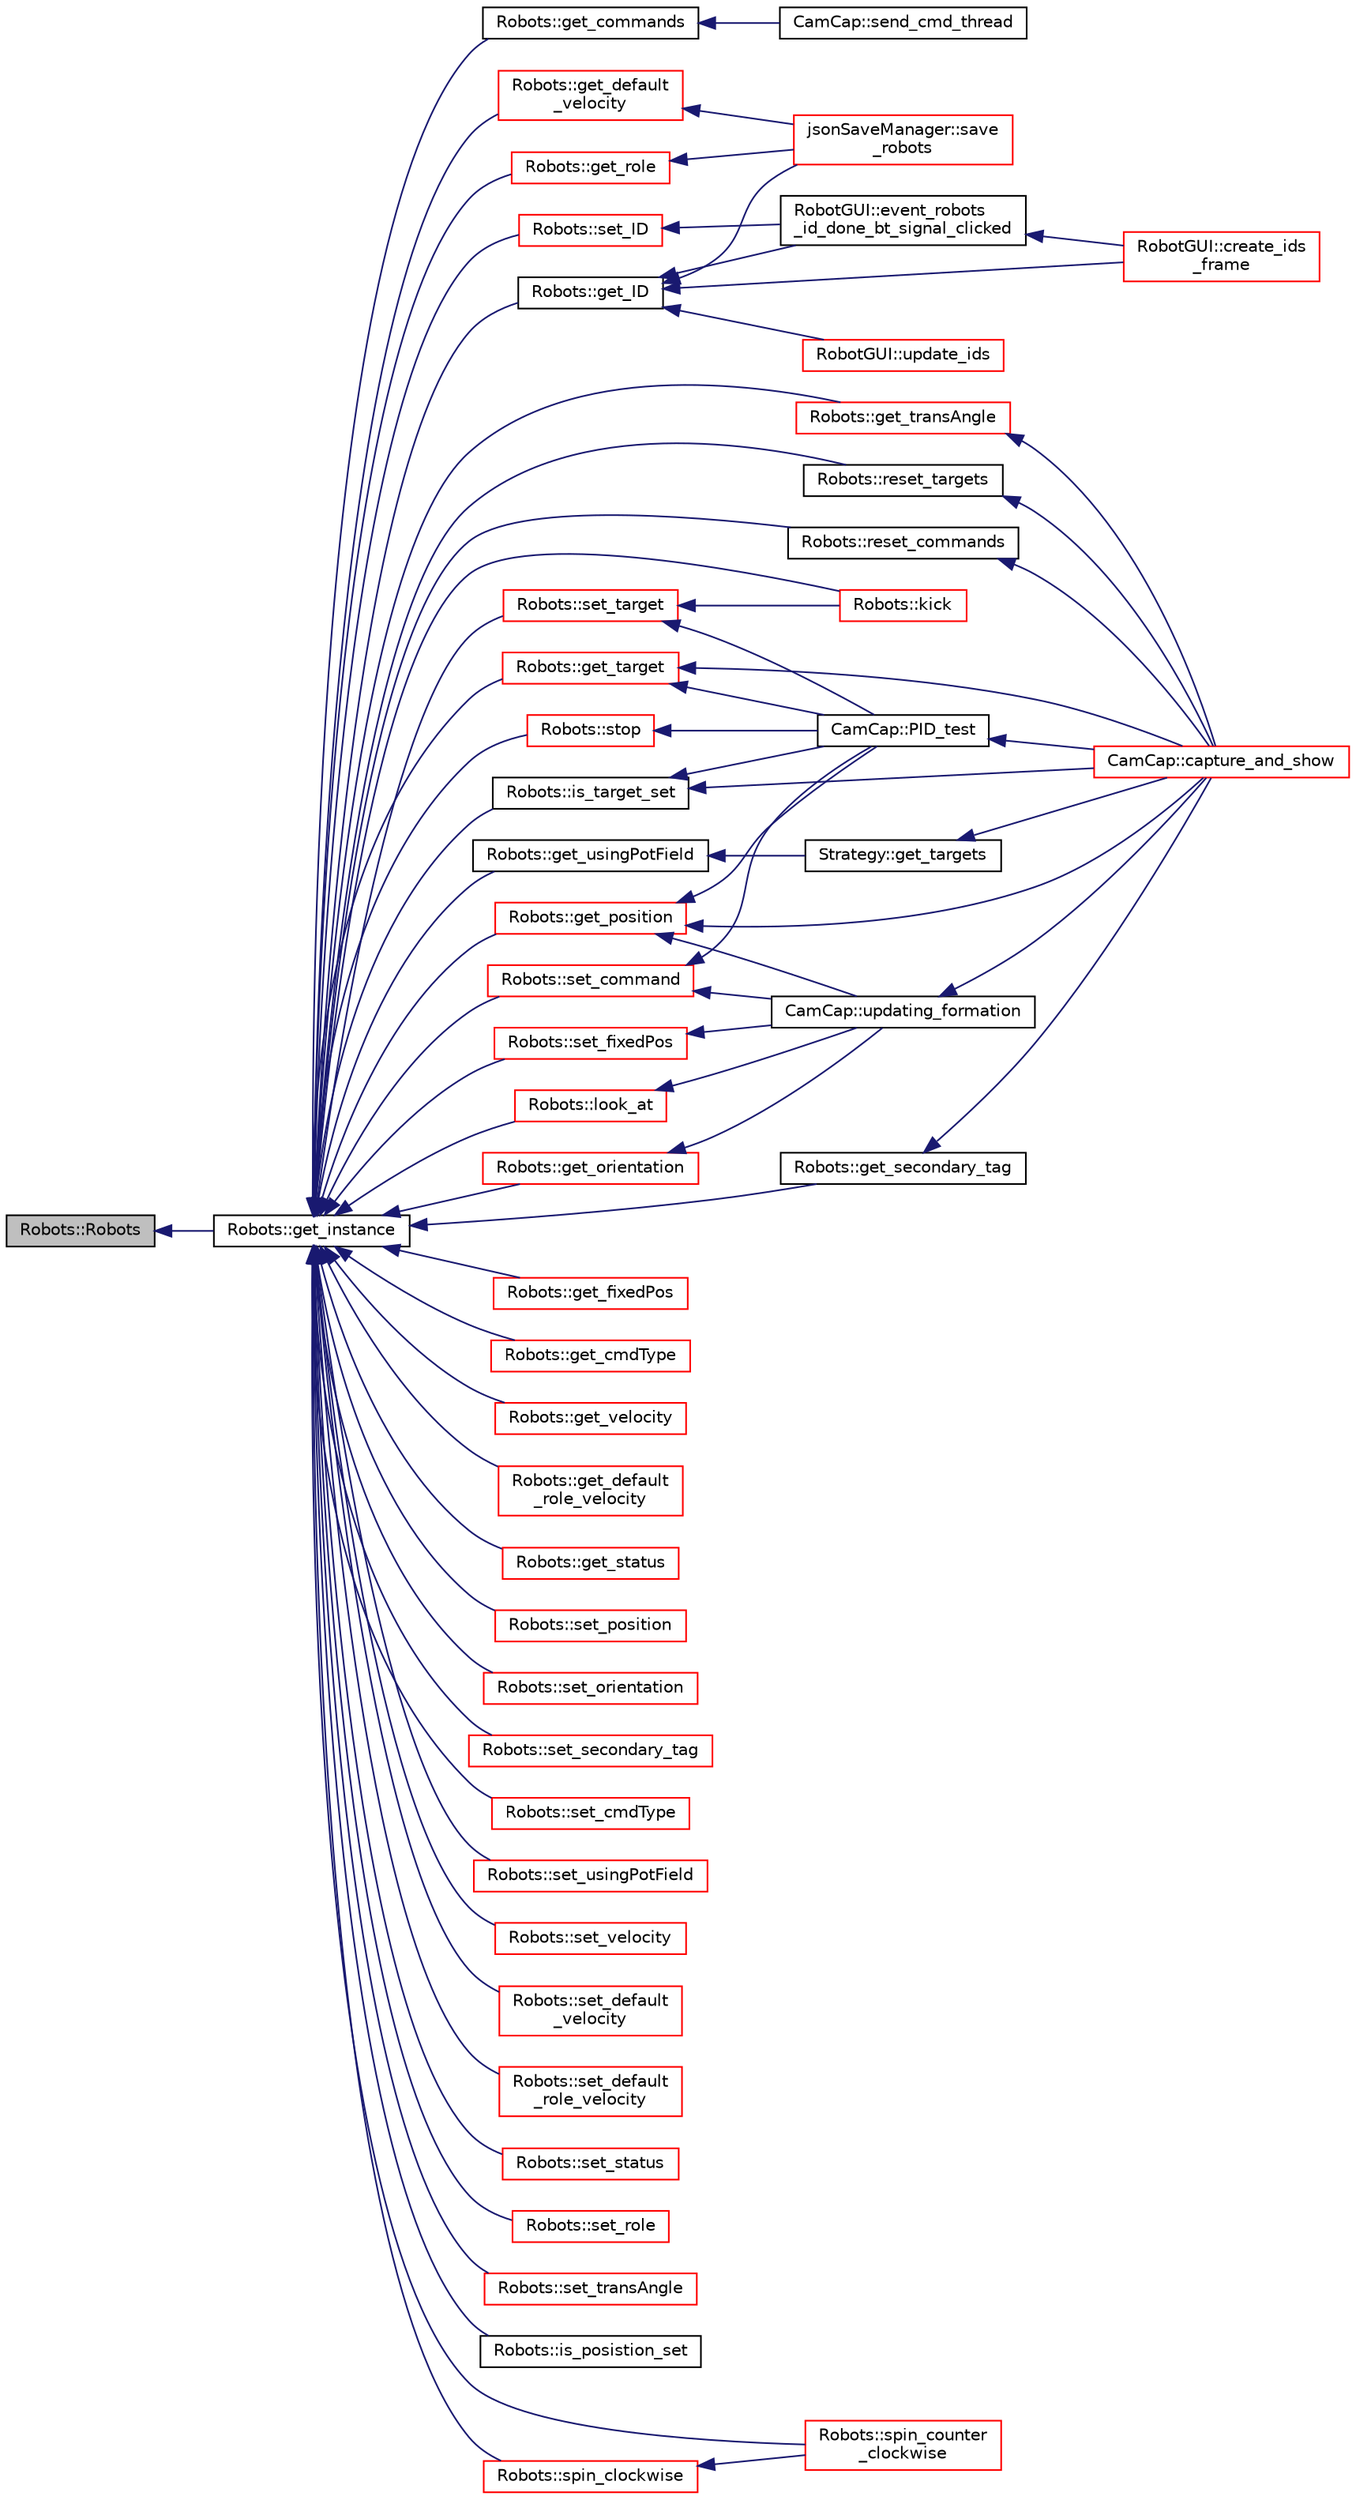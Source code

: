 digraph "Robots::Robots"
{
 // INTERACTIVE_SVG=YES
  edge [fontname="Helvetica",fontsize="10",labelfontname="Helvetica",labelfontsize="10"];
  node [fontname="Helvetica",fontsize="10",shape=record];
  rankdir="LR";
  Node1 [label="Robots::Robots",height=0.2,width=0.4,color="black", fillcolor="grey75", style="filled", fontcolor="black"];
  Node1 -> Node2 [dir="back",color="midnightblue",fontsize="10",style="solid",fontname="Helvetica"];
  Node2 [label="Robots::get_instance",height=0.2,width=0.4,color="black", fillcolor="white", style="filled",URL="$class_robots.html#a589bce74db5f34af384952d48435168f"];
  Node2 -> Node3 [dir="back",color="midnightblue",fontsize="10",style="solid",fontname="Helvetica"];
  Node3 [label="Robots::get_commands",height=0.2,width=0.4,color="black", fillcolor="white", style="filled",URL="$class_robots.html#a34e3959011295509ab032e3d96b3cd61",tooltip="GETTERS. "];
  Node3 -> Node4 [dir="back",color="midnightblue",fontsize="10",style="solid",fontname="Helvetica"];
  Node4 [label="CamCap::send_cmd_thread",height=0.2,width=0.4,color="black", fillcolor="white", style="filled",URL="$class_cam_cap.html#a0f09ee70dc70ffad088a87bd3011592d",tooltip="Send robots to its estimated positions. "];
  Node2 -> Node5 [dir="back",color="midnightblue",fontsize="10",style="solid",fontname="Helvetica"];
  Node5 [label="Robots::get_ID",height=0.2,width=0.4,color="black", fillcolor="white", style="filled",URL="$class_robots.html#a306bb88b37b41cff35018d51d8228d65"];
  Node5 -> Node6 [dir="back",color="midnightblue",fontsize="10",style="solid",fontname="Helvetica"];
  Node6 [label="jsonSaveManager::save\l_robots",height=0.2,width=0.4,color="red", fillcolor="white", style="filled",URL="$classjson_save_manager.html#ad5acf46f5a0620389055c16c3faa2519",tooltip="Save robot configurations from interface to our JSON object. "];
  Node5 -> Node12 [dir="back",color="midnightblue",fontsize="10",style="solid",fontname="Helvetica"];
  Node12 [label="RobotGUI::update_ids",height=0.2,width=0.4,color="red", fillcolor="white", style="filled",URL="$class_robot_g_u_i.html#adb3915e1e117c2d3c1b66607c793819f"];
  Node5 -> Node20 [dir="back",color="midnightblue",fontsize="10",style="solid",fontname="Helvetica"];
  Node20 [label="RobotGUI::create_ids\l_frame",height=0.2,width=0.4,color="red", fillcolor="white", style="filled",URL="$class_robot_g_u_i.html#a0aa53fbc31e2740779cb078f440a4891"];
  Node5 -> Node22 [dir="back",color="midnightblue",fontsize="10",style="solid",fontname="Helvetica"];
  Node22 [label="RobotGUI::event_robots\l_id_done_bt_signal_clicked",height=0.2,width=0.4,color="black", fillcolor="white", style="filled",URL="$class_robot_g_u_i.html#a92e50bc76f093abdd93e6c4eddb40a63"];
  Node22 -> Node20 [dir="back",color="midnightblue",fontsize="10",style="solid",fontname="Helvetica"];
  Node2 -> Node23 [dir="back",color="midnightblue",fontsize="10",style="solid",fontname="Helvetica"];
  Node23 [label="Robots::get_usingPotField",height=0.2,width=0.4,color="black", fillcolor="white", style="filled",URL="$class_robots.html#a42f3e3d3b1d8c41ad6180a03427458bf"];
  Node23 -> Node24 [dir="back",color="midnightblue",fontsize="10",style="solid",fontname="Helvetica"];
  Node24 [label="Strategy::get_targets",height=0.2,width=0.4,color="black", fillcolor="white", style="filled",URL="$class_strategy.html#ab1c455b23e8b7f3377132a3e243f8f76"];
  Node24 -> Node25 [dir="back",color="midnightblue",fontsize="10",style="solid",fontname="Helvetica"];
  Node25 [label="CamCap::capture_and_show",height=0.2,width=0.4,color="red", fillcolor="white", style="filled",URL="$class_cam_cap.html#a87f384c5fec40a0ccfd7833347fec0df",tooltip="Captures camera frames and shows it in the interface. "];
  Node2 -> Node26 [dir="back",color="midnightblue",fontsize="10",style="solid",fontname="Helvetica"];
  Node26 [label="Robots::get_position",height=0.2,width=0.4,color="red", fillcolor="white", style="filled",URL="$class_robots.html#a1fca8f2f5070176faa6ba1efa2f1ff14"];
  Node26 -> Node25 [dir="back",color="midnightblue",fontsize="10",style="solid",fontname="Helvetica"];
  Node26 -> Node27 [dir="back",color="midnightblue",fontsize="10",style="solid",fontname="Helvetica"];
  Node27 [label="CamCap::updating_formation",height=0.2,width=0.4,color="black", fillcolor="white", style="filled",URL="$class_cam_cap.html#a8bab2cf2a40f386ab20480cfc83ac77c",tooltip="Sends robots to the target position and orientation. "];
  Node27 -> Node25 [dir="back",color="midnightblue",fontsize="10",style="solid",fontname="Helvetica"];
  Node26 -> Node28 [dir="back",color="midnightblue",fontsize="10",style="solid",fontname="Helvetica"];
  Node28 [label="CamCap::PID_test",height=0.2,width=0.4,color="black", fillcolor="white", style="filled",URL="$class_cam_cap.html#a93f8ee79ed618c215139e40eb0485c9f",tooltip="Executes the &#39;PID Test on click&#39; at the control panel. "];
  Node28 -> Node25 [dir="back",color="midnightblue",fontsize="10",style="solid",fontname="Helvetica"];
  Node2 -> Node45 [dir="back",color="midnightblue",fontsize="10",style="solid",fontname="Helvetica"];
  Node45 [label="Robots::get_target",height=0.2,width=0.4,color="red", fillcolor="white", style="filled",URL="$class_robots.html#a8a4fe339df4823e45cf34d9fb8daa64b"];
  Node45 -> Node25 [dir="back",color="midnightblue",fontsize="10",style="solid",fontname="Helvetica"];
  Node45 -> Node28 [dir="back",color="midnightblue",fontsize="10",style="solid",fontname="Helvetica"];
  Node2 -> Node47 [dir="back",color="midnightblue",fontsize="10",style="solid",fontname="Helvetica"];
  Node47 [label="Robots::get_orientation",height=0.2,width=0.4,color="red", fillcolor="white", style="filled",URL="$class_robots.html#ae1d0829c1089322c8fac5830f65b13a0"];
  Node47 -> Node27 [dir="back",color="midnightblue",fontsize="10",style="solid",fontname="Helvetica"];
  Node2 -> Node48 [dir="back",color="midnightblue",fontsize="10",style="solid",fontname="Helvetica"];
  Node48 [label="Robots::get_secondary_tag",height=0.2,width=0.4,color="black", fillcolor="white", style="filled",URL="$class_robots.html#a2ebc2bd5efa2313e9f39d676fa70f86a"];
  Node48 -> Node25 [dir="back",color="midnightblue",fontsize="10",style="solid",fontname="Helvetica"];
  Node2 -> Node49 [dir="back",color="midnightblue",fontsize="10",style="solid",fontname="Helvetica"];
  Node49 [label="Robots::get_fixedPos",height=0.2,width=0.4,color="red", fillcolor="white", style="filled",URL="$class_robots.html#af1b330514c96d1cac03a895007b8b54e"];
  Node2 -> Node50 [dir="back",color="midnightblue",fontsize="10",style="solid",fontname="Helvetica"];
  Node50 [label="Robots::get_cmdType",height=0.2,width=0.4,color="red", fillcolor="white", style="filled",URL="$class_robots.html#abc1028ef8481db1426eb5a093c554ac9"];
  Node2 -> Node51 [dir="back",color="midnightblue",fontsize="10",style="solid",fontname="Helvetica"];
  Node51 [label="Robots::get_velocity",height=0.2,width=0.4,color="red", fillcolor="white", style="filled",URL="$class_robots.html#ac2b2d9709dd5d86723d9dc00dddaabaf"];
  Node2 -> Node53 [dir="back",color="midnightblue",fontsize="10",style="solid",fontname="Helvetica"];
  Node53 [label="Robots::get_default\l_velocity",height=0.2,width=0.4,color="red", fillcolor="white", style="filled",URL="$class_robots.html#a3b226dd339a3b7a41c120f7d6a1bc515"];
  Node53 -> Node6 [dir="back",color="midnightblue",fontsize="10",style="solid",fontname="Helvetica"];
  Node2 -> Node54 [dir="back",color="midnightblue",fontsize="10",style="solid",fontname="Helvetica"];
  Node54 [label="Robots::get_default\l_role_velocity",height=0.2,width=0.4,color="red", fillcolor="white", style="filled",URL="$class_robots.html#a4778a7c755c5cca4b5d1e2c3b46fb314"];
  Node2 -> Node57 [dir="back",color="midnightblue",fontsize="10",style="solid",fontname="Helvetica"];
  Node57 [label="Robots::get_role",height=0.2,width=0.4,color="red", fillcolor="white", style="filled",URL="$class_robots.html#ac5cdd16502bd325581fb2d732169a326"];
  Node57 -> Node6 [dir="back",color="midnightblue",fontsize="10",style="solid",fontname="Helvetica"];
  Node2 -> Node60 [dir="back",color="midnightblue",fontsize="10",style="solid",fontname="Helvetica"];
  Node60 [label="Robots::get_status",height=0.2,width=0.4,color="red", fillcolor="white", style="filled",URL="$class_robots.html#abb471ba5ef5331f0488a9490d1af0c86"];
  Node2 -> Node61 [dir="back",color="midnightblue",fontsize="10",style="solid",fontname="Helvetica"];
  Node61 [label="Robots::get_transAngle",height=0.2,width=0.4,color="red", fillcolor="white", style="filled",URL="$class_robots.html#af3cabeacfb88dd920f581939935e76ca"];
  Node61 -> Node25 [dir="back",color="midnightblue",fontsize="10",style="solid",fontname="Helvetica"];
  Node2 -> Node62 [dir="back",color="midnightblue",fontsize="10",style="solid",fontname="Helvetica"];
  Node62 [label="Robots::set_ID",height=0.2,width=0.4,color="red", fillcolor="white", style="filled",URL="$class_robots.html#aea3f1278d0503cd81adc9ceea0a7d1df",tooltip="SETTERS. "];
  Node62 -> Node22 [dir="back",color="midnightblue",fontsize="10",style="solid",fontname="Helvetica"];
  Node2 -> Node63 [dir="back",color="midnightblue",fontsize="10",style="solid",fontname="Helvetica"];
  Node63 [label="Robots::set_position",height=0.2,width=0.4,color="red", fillcolor="white", style="filled",URL="$class_robots.html#a96ac427f418c25db0c74295f75a58cbb"];
  Node2 -> Node66 [dir="back",color="midnightblue",fontsize="10",style="solid",fontname="Helvetica"];
  Node66 [label="Robots::set_orientation",height=0.2,width=0.4,color="red", fillcolor="white", style="filled",URL="$class_robots.html#a9040aa6c409fe67186aaa52f9183b7c1"];
  Node2 -> Node67 [dir="back",color="midnightblue",fontsize="10",style="solid",fontname="Helvetica"];
  Node67 [label="Robots::set_secondary_tag",height=0.2,width=0.4,color="red", fillcolor="white", style="filled",URL="$class_robots.html#a40620e7ef7a3003736ab1c0b82c2b3b2"];
  Node2 -> Node68 [dir="back",color="midnightblue",fontsize="10",style="solid",fontname="Helvetica"];
  Node68 [label="Robots::set_cmdType",height=0.2,width=0.4,color="red", fillcolor="white", style="filled",URL="$class_robots.html#a748870113b457e47bccaf4cd329f4378"];
  Node2 -> Node70 [dir="back",color="midnightblue",fontsize="10",style="solid",fontname="Helvetica"];
  Node70 [label="Robots::set_fixedPos",height=0.2,width=0.4,color="red", fillcolor="white", style="filled",URL="$class_robots.html#a427266e3332ab91bb3a78b5fb61a6c2c"];
  Node70 -> Node27 [dir="back",color="midnightblue",fontsize="10",style="solid",fontname="Helvetica"];
  Node2 -> Node71 [dir="back",color="midnightblue",fontsize="10",style="solid",fontname="Helvetica"];
  Node71 [label="Robots::set_usingPotField",height=0.2,width=0.4,color="red", fillcolor="white", style="filled",URL="$class_robots.html#a51288c53411bda98c5f9cd05f6ef2a82"];
  Node2 -> Node72 [dir="back",color="midnightblue",fontsize="10",style="solid",fontname="Helvetica"];
  Node72 [label="Robots::set_velocity",height=0.2,width=0.4,color="red", fillcolor="white", style="filled",URL="$class_robots.html#ae37da9b7ca9d84bee564c328db139758"];
  Node2 -> Node74 [dir="back",color="midnightblue",fontsize="10",style="solid",fontname="Helvetica"];
  Node74 [label="Robots::set_default\l_velocity",height=0.2,width=0.4,color="red", fillcolor="white", style="filled",URL="$class_robots.html#a54b514022589049ad5ae94ac11a453cd"];
  Node2 -> Node75 [dir="back",color="midnightblue",fontsize="10",style="solid",fontname="Helvetica"];
  Node75 [label="Robots::set_default\l_role_velocity",height=0.2,width=0.4,color="red", fillcolor="white", style="filled",URL="$class_robots.html#ae167e64868239ece6c9f5b35d6f6ba43"];
  Node2 -> Node77 [dir="back",color="midnightblue",fontsize="10",style="solid",fontname="Helvetica"];
  Node77 [label="Robots::set_status",height=0.2,width=0.4,color="red", fillcolor="white", style="filled",URL="$class_robots.html#aa287cd821cfe9c6c65fb5cdfd77c5050"];
  Node2 -> Node78 [dir="back",color="midnightblue",fontsize="10",style="solid",fontname="Helvetica"];
  Node78 [label="Robots::set_role",height=0.2,width=0.4,color="red", fillcolor="white", style="filled",URL="$class_robots.html#a3694b6380b113b7c38a252fd3bbfcca3"];
  Node2 -> Node80 [dir="back",color="midnightblue",fontsize="10",style="solid",fontname="Helvetica"];
  Node80 [label="Robots::set_transAngle",height=0.2,width=0.4,color="red", fillcolor="white", style="filled",URL="$class_robots.html#ac18c807efc15557ce996563bb76451ea"];
  Node2 -> Node81 [dir="back",color="midnightblue",fontsize="10",style="solid",fontname="Helvetica"];
  Node81 [label="Robots::set_target",height=0.2,width=0.4,color="red", fillcolor="white", style="filled",URL="$class_robots.html#ac1cd5c41b6e5d5643b2186ca51699c8f"];
  Node81 -> Node28 [dir="back",color="midnightblue",fontsize="10",style="solid",fontname="Helvetica"];
  Node81 -> Node82 [dir="back",color="midnightblue",fontsize="10",style="solid",fontname="Helvetica"];
  Node82 [label="Robots::kick",height=0.2,width=0.4,color="red", fillcolor="white", style="filled",URL="$class_robots.html#afb5fa179562bd2f6f45c9231c2bbca88"];
  Node2 -> Node83 [dir="back",color="midnightblue",fontsize="10",style="solid",fontname="Helvetica"];
  Node83 [label="Robots::set_command",height=0.2,width=0.4,color="red", fillcolor="white", style="filled",URL="$class_robots.html#ae5034abea0160aac1d77ad154ee77f64"];
  Node83 -> Node27 [dir="back",color="midnightblue",fontsize="10",style="solid",fontname="Helvetica"];
  Node83 -> Node28 [dir="back",color="midnightblue",fontsize="10",style="solid",fontname="Helvetica"];
  Node2 -> Node84 [dir="back",color="midnightblue",fontsize="10",style="solid",fontname="Helvetica"];
  Node84 [label="Robots::reset_targets",height=0.2,width=0.4,color="black", fillcolor="white", style="filled",URL="$class_robots.html#ade0caad007f6bbc5cdb35182a16780b7"];
  Node84 -> Node25 [dir="back",color="midnightblue",fontsize="10",style="solid",fontname="Helvetica"];
  Node2 -> Node85 [dir="back",color="midnightblue",fontsize="10",style="solid",fontname="Helvetica"];
  Node85 [label="Robots::reset_commands",height=0.2,width=0.4,color="black", fillcolor="white", style="filled",URL="$class_robots.html#af9dfd621b03a3c6a52810610abdb6a9d"];
  Node85 -> Node25 [dir="back",color="midnightblue",fontsize="10",style="solid",fontname="Helvetica"];
  Node2 -> Node86 [dir="back",color="midnightblue",fontsize="10",style="solid",fontname="Helvetica"];
  Node86 [label="Robots::is_posistion_set",height=0.2,width=0.4,color="black", fillcolor="white", style="filled",URL="$class_robots.html#ab1028283d9e734acfaa1bfb793a91ada"];
  Node2 -> Node87 [dir="back",color="midnightblue",fontsize="10",style="solid",fontname="Helvetica"];
  Node87 [label="Robots::is_target_set",height=0.2,width=0.4,color="black", fillcolor="white", style="filled",URL="$class_robots.html#ad79a530bb3c696a351f11f5698fb4960"];
  Node87 -> Node25 [dir="back",color="midnightblue",fontsize="10",style="solid",fontname="Helvetica"];
  Node87 -> Node28 [dir="back",color="midnightblue",fontsize="10",style="solid",fontname="Helvetica"];
  Node2 -> Node88 [dir="back",color="midnightblue",fontsize="10",style="solid",fontname="Helvetica"];
  Node88 [label="Robots::stop",height=0.2,width=0.4,color="red", fillcolor="white", style="filled",URL="$class_robots.html#ac3452d86940fa017a16f7be4fe099d89"];
  Node88 -> Node28 [dir="back",color="midnightblue",fontsize="10",style="solid",fontname="Helvetica"];
  Node2 -> Node89 [dir="back",color="midnightblue",fontsize="10",style="solid",fontname="Helvetica"];
  Node89 [label="Robots::spin_clockwise",height=0.2,width=0.4,color="red", fillcolor="white", style="filled",URL="$class_robots.html#a6bd2e21654da3f7c3acc380a2b838240"];
  Node89 -> Node90 [dir="back",color="midnightblue",fontsize="10",style="solid",fontname="Helvetica"];
  Node90 [label="Robots::spin_counter\l_clockwise",height=0.2,width=0.4,color="red", fillcolor="white", style="filled",URL="$class_robots.html#a54c13103d74e172273acf2e56ba5e8fb"];
  Node2 -> Node90 [dir="back",color="midnightblue",fontsize="10",style="solid",fontname="Helvetica"];
  Node2 -> Node91 [dir="back",color="midnightblue",fontsize="10",style="solid",fontname="Helvetica"];
  Node91 [label="Robots::look_at",height=0.2,width=0.4,color="red", fillcolor="white", style="filled",URL="$class_robots.html#a3b307142c41d7adc7614e6e4f2caf16b"];
  Node91 -> Node27 [dir="back",color="midnightblue",fontsize="10",style="solid",fontname="Helvetica"];
  Node2 -> Node82 [dir="back",color="midnightblue",fontsize="10",style="solid",fontname="Helvetica"];
}
